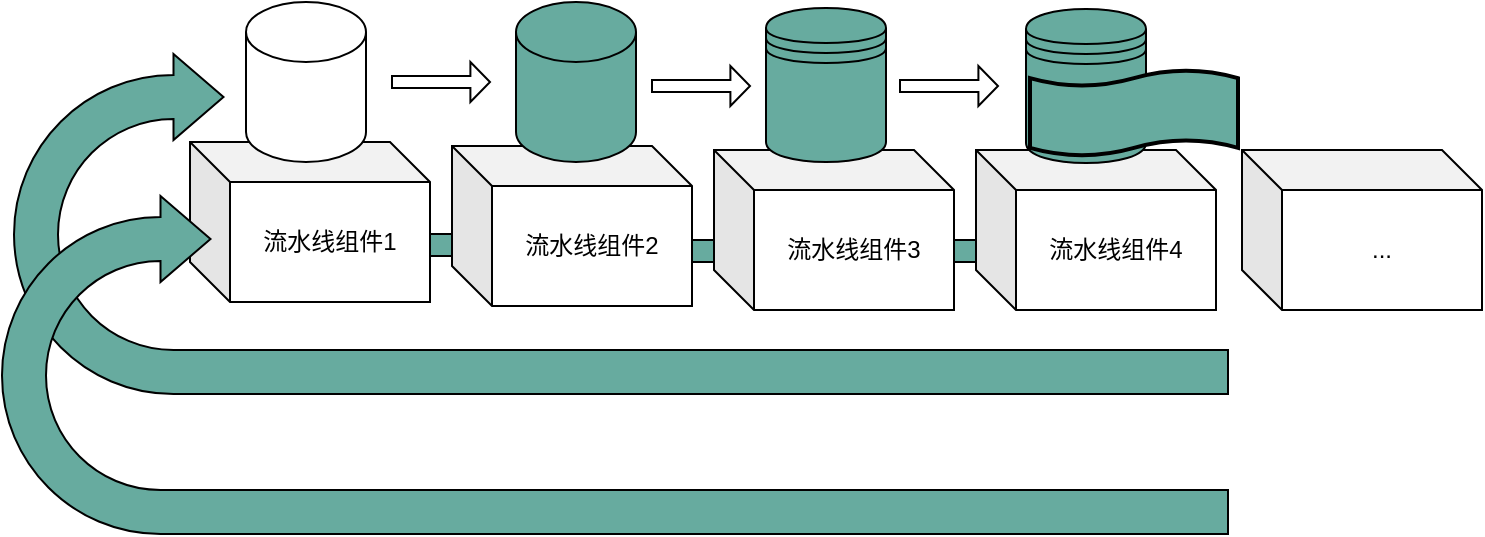 <mxfile version="13.10.1" type="github">
  <diagram id="QVn76cR12in6nKAyPC5W" name="第 1 页">
    <mxGraphModel dx="1773" dy="561" grid="0" gridSize="10" guides="1" tooltips="1" connect="1" arrows="1" fold="1" page="1" pageScale="1" pageWidth="827" pageHeight="1169" math="0" shadow="0">
      <root>
        <mxCell id="0" />
        <mxCell id="1" parent="0" />
        <mxCell id="yK20xfON5f7sRx_1v_2_-19" value="" style="html=1;shadow=0;dashed=0;align=center;verticalAlign=middle;shape=mxgraph.arrows2.sharpArrow2;dy1=0.67;dx1=18;dx2=18;dy3=0.15;dx3=27;notch=0;fillColor=#67AB9F;" vertex="1" parent="1">
          <mxGeometry x="439" y="255" width="96" height="33" as="geometry" />
        </mxCell>
        <mxCell id="yK20xfON5f7sRx_1v_2_-18" value="" style="html=1;shadow=0;dashed=0;align=center;verticalAlign=middle;shape=mxgraph.arrows2.sharpArrow2;dy1=0.67;dx1=18;dx2=18;dy3=0.15;dx3=27;notch=0;fillColor=#67AB9F;" vertex="1" parent="1">
          <mxGeometry x="311" y="255" width="96" height="33" as="geometry" />
        </mxCell>
        <mxCell id="yK20xfON5f7sRx_1v_2_-17" value="" style="html=1;shadow=0;dashed=0;align=center;verticalAlign=middle;shape=mxgraph.arrows2.sharpArrow2;dy1=0.67;dx1=18;dx2=18;dy3=0.15;dx3=27;notch=0;fillColor=#67AB9F;" vertex="1" parent="1">
          <mxGeometry x="171" y="252" width="96" height="33" as="geometry" />
        </mxCell>
        <mxCell id="yK20xfON5f7sRx_1v_2_-1" value="流水线组件1" style="shape=cube;whiteSpace=wrap;html=1;boundedLbl=1;backgroundOutline=1;darkOpacity=0.05;darkOpacity2=0.1;" vertex="1" parent="1">
          <mxGeometry x="86" y="217" width="120" height="80" as="geometry" />
        </mxCell>
        <mxCell id="yK20xfON5f7sRx_1v_2_-2" value="&lt;span&gt;流水线组件2&lt;/span&gt;" style="shape=cube;whiteSpace=wrap;html=1;boundedLbl=1;backgroundOutline=1;darkOpacity=0.05;darkOpacity2=0.1;" vertex="1" parent="1">
          <mxGeometry x="217" y="219" width="120" height="80" as="geometry" />
        </mxCell>
        <mxCell id="yK20xfON5f7sRx_1v_2_-3" value="&lt;span&gt;流水线组件3&lt;/span&gt;" style="shape=cube;whiteSpace=wrap;html=1;boundedLbl=1;backgroundOutline=1;darkOpacity=0.05;darkOpacity2=0.1;" vertex="1" parent="1">
          <mxGeometry x="348" y="221" width="120" height="80" as="geometry" />
        </mxCell>
        <mxCell id="yK20xfON5f7sRx_1v_2_-4" value="&lt;span&gt;流水线组件4&lt;/span&gt;" style="shape=cube;whiteSpace=wrap;html=1;boundedLbl=1;backgroundOutline=1;darkOpacity=0.05;darkOpacity2=0.1;" vertex="1" parent="1">
          <mxGeometry x="479" y="221" width="120" height="80" as="geometry" />
        </mxCell>
        <mxCell id="yK20xfON5f7sRx_1v_2_-5" value="" style="shape=cylinder3;whiteSpace=wrap;html=1;boundedLbl=1;backgroundOutline=1;size=15;" vertex="1" parent="1">
          <mxGeometry x="114" y="147" width="60" height="80" as="geometry" />
        </mxCell>
        <mxCell id="yK20xfON5f7sRx_1v_2_-7" value="" style="shape=cylinder3;whiteSpace=wrap;html=1;boundedLbl=1;backgroundOutline=1;size=15;fillColor=#67AB9F;" vertex="1" parent="1">
          <mxGeometry x="249" y="147" width="60" height="80" as="geometry" />
        </mxCell>
        <mxCell id="yK20xfON5f7sRx_1v_2_-10" value="" style="shape=singleArrow;whiteSpace=wrap;html=1;" vertex="1" parent="1">
          <mxGeometry x="187" y="177" width="49" height="20" as="geometry" />
        </mxCell>
        <mxCell id="yK20xfON5f7sRx_1v_2_-11" value="" style="shape=singleArrow;whiteSpace=wrap;html=1;" vertex="1" parent="1">
          <mxGeometry x="317" y="179" width="49" height="20" as="geometry" />
        </mxCell>
        <mxCell id="yK20xfON5f7sRx_1v_2_-12" value="" style="shape=singleArrow;whiteSpace=wrap;html=1;" vertex="1" parent="1">
          <mxGeometry x="441" y="179" width="49" height="20" as="geometry" />
        </mxCell>
        <mxCell id="yK20xfON5f7sRx_1v_2_-13" value="" style="shape=datastore;whiteSpace=wrap;html=1;fillColor=#67AB9F;" vertex="1" parent="1">
          <mxGeometry x="374" y="150" width="60" height="77" as="geometry" />
        </mxCell>
        <mxCell id="yK20xfON5f7sRx_1v_2_-14" value="" style="html=1;shadow=0;dashed=0;align=center;verticalAlign=middle;shape=mxgraph.arrows2.uTurnArrow;dy=11;arrowHead=43;dx2=25;fillColor=#67AB9F;" vertex="1" parent="1">
          <mxGeometry x="-2" y="173" width="607" height="170" as="geometry" />
        </mxCell>
        <mxCell id="yK20xfON5f7sRx_1v_2_-16" value="" style="html=1;shadow=0;dashed=0;align=center;verticalAlign=middle;shape=mxgraph.arrows2.uTurnArrow;dy=11;arrowHead=43;dx2=25;fillColor=#67AB9F;" vertex="1" parent="1">
          <mxGeometry x="-8" y="244" width="613" height="169" as="geometry" />
        </mxCell>
        <mxCell id="yK20xfON5f7sRx_1v_2_-20" value="" style="shape=datastore;whiteSpace=wrap;html=1;fillColor=#67AB9F;" vertex="1" parent="1">
          <mxGeometry x="504" y="150.5" width="60" height="77" as="geometry" />
        </mxCell>
        <mxCell id="yK20xfON5f7sRx_1v_2_-21" value="" style="shape=tape;whiteSpace=wrap;html=1;strokeWidth=2;size=0.19;fillColor=#67AB9F;" vertex="1" parent="1">
          <mxGeometry x="506" y="181" width="104" height="43" as="geometry" />
        </mxCell>
        <mxCell id="yK20xfON5f7sRx_1v_2_-22" value="..." style="shape=cube;whiteSpace=wrap;html=1;boundedLbl=1;backgroundOutline=1;darkOpacity=0.05;darkOpacity2=0.1;fillColor=#FFFFFF;" vertex="1" parent="1">
          <mxGeometry x="612" y="221" width="120" height="80" as="geometry" />
        </mxCell>
      </root>
    </mxGraphModel>
  </diagram>
</mxfile>
